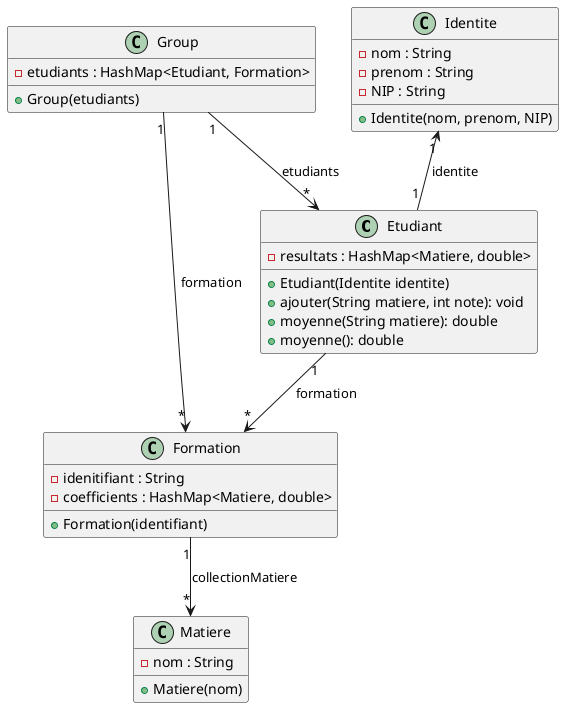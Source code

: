 @startuml
'https://plantuml.com/class-diagram

class Etudiant{
 - resultats : HashMap<Matiere, double>
    + Etudiant(Identite identite)
    + ajouter(String matiere, int note): void
    + moyenne(String matiere): double
    + moyenne(): double
}

class Identite{
 - nom : String
 - prenom : String
 - NIP : String
    + Identite(nom, prenom, NIP)
}

class Formation{
- idenitifiant : String
- coefficients : HashMap<Matiere, double>
    + Formation(identifiant)
}

class Matiere{
 - nom : String
    + Matiere(nom)
}

class Group{
- etudiants : HashMap<Etudiant, Formation>
    + Group(etudiants)
}

Identite "1" <-- "1" Etudiant : identite
Etudiant "1" --> "*" Formation : formation
Formation "1" --> "*" Matiere : collectionMatiere
Group  "1" --> "*" Formation : formation
Group  "1" --> "*" Etudiant : etudiants

@enduml